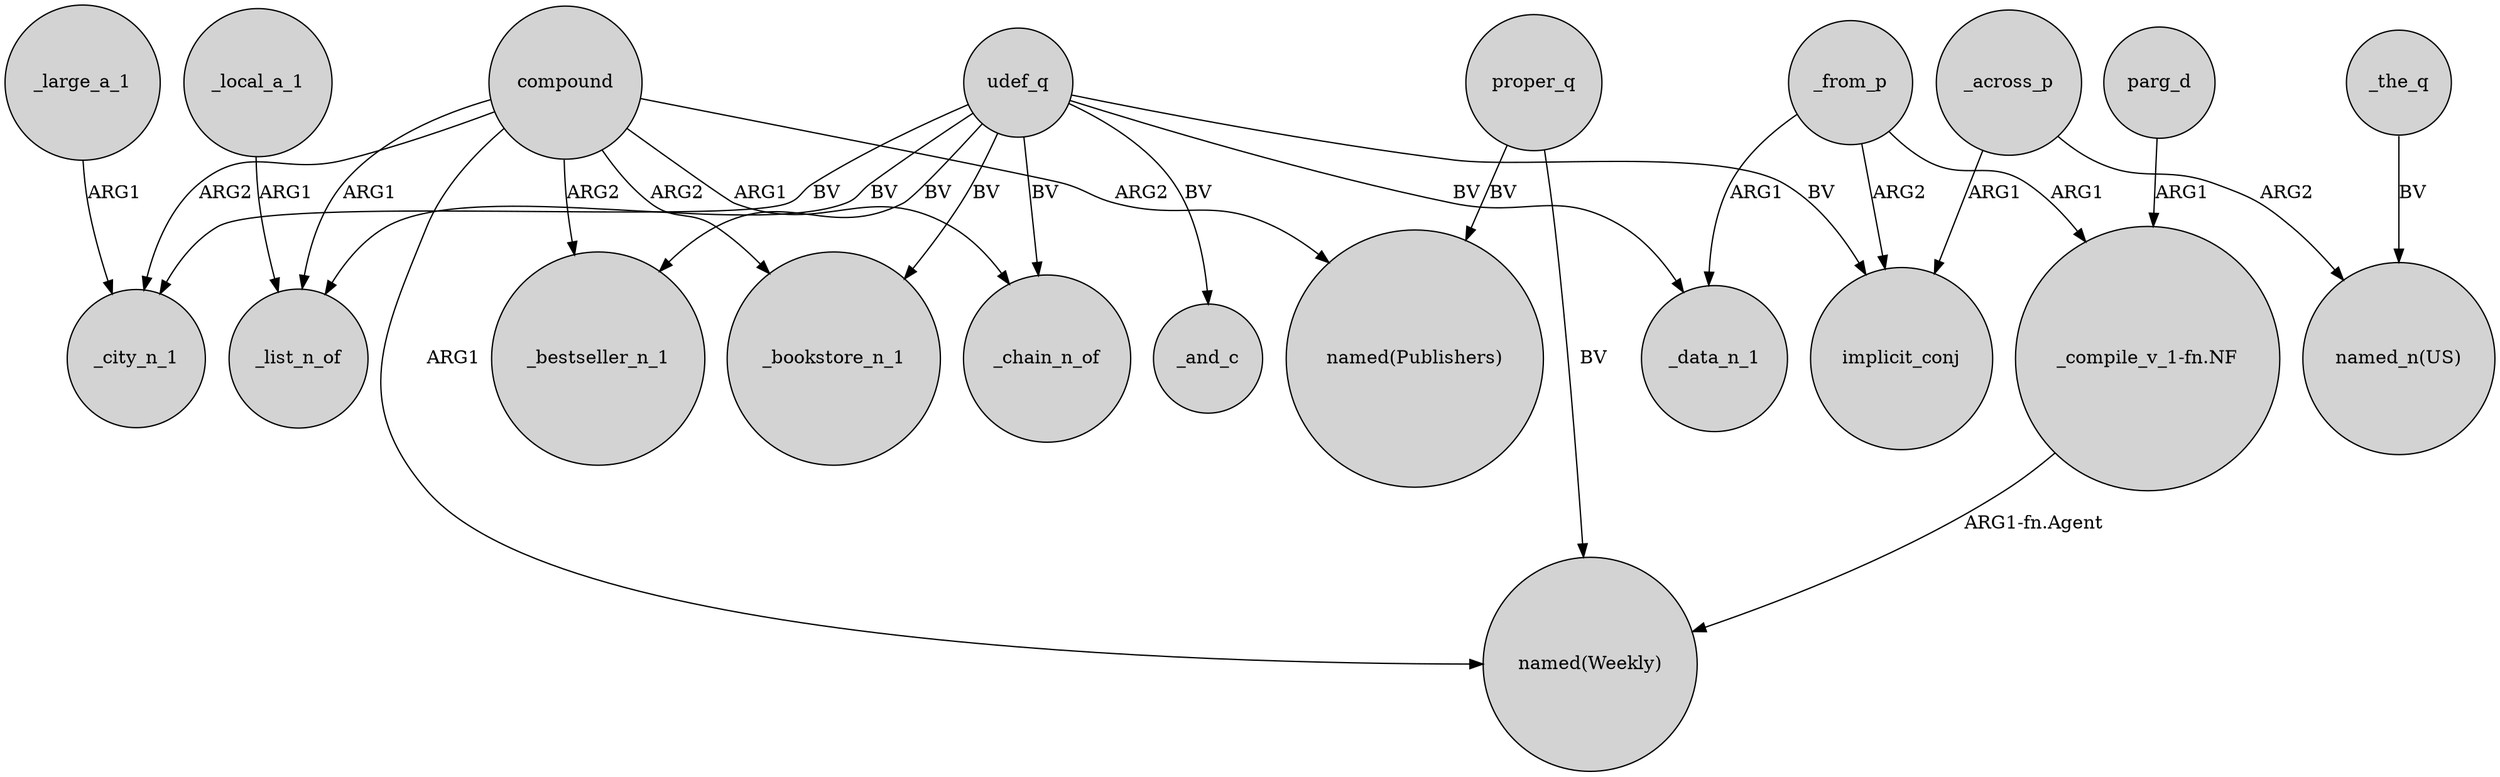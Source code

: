 digraph {
	node [shape=circle style=filled]
	"_compile_v_1-fn.NF" -> "named(Weekly)" [label="ARG1-fn.Agent"]
	udef_q -> _bookstore_n_1 [label=BV]
	compound -> _bestseller_n_1 [label=ARG2]
	udef_q -> _chain_n_of [label=BV]
	compound -> _chain_n_of [label=ARG1]
	compound -> _city_n_1 [label=ARG2]
	_across_p -> implicit_conj [label=ARG1]
	udef_q -> implicit_conj [label=BV]
	parg_d -> "_compile_v_1-fn.NF" [label=ARG1]
	_the_q -> "named_n(US)" [label=BV]
	udef_q -> _city_n_1 [label=BV]
	_across_p -> "named_n(US)" [label=ARG2]
	proper_q -> "named(Publishers)" [label=BV]
	compound -> "named(Publishers)" [label=ARG2]
	_local_a_1 -> _list_n_of [label=ARG1]
	udef_q -> _data_n_1 [label=BV]
	compound -> _list_n_of [label=ARG1]
	proper_q -> "named(Weekly)" [label=BV]
	compound -> "named(Weekly)" [label=ARG1]
	udef_q -> _list_n_of [label=BV]
	_from_p -> implicit_conj [label=ARG2]
	_large_a_1 -> _city_n_1 [label=ARG1]
	_from_p -> "_compile_v_1-fn.NF" [label=ARG1]
	_from_p -> _data_n_1 [label=ARG1]
	compound -> _bookstore_n_1 [label=ARG2]
	udef_q -> _and_c [label=BV]
	udef_q -> _bestseller_n_1 [label=BV]
}
